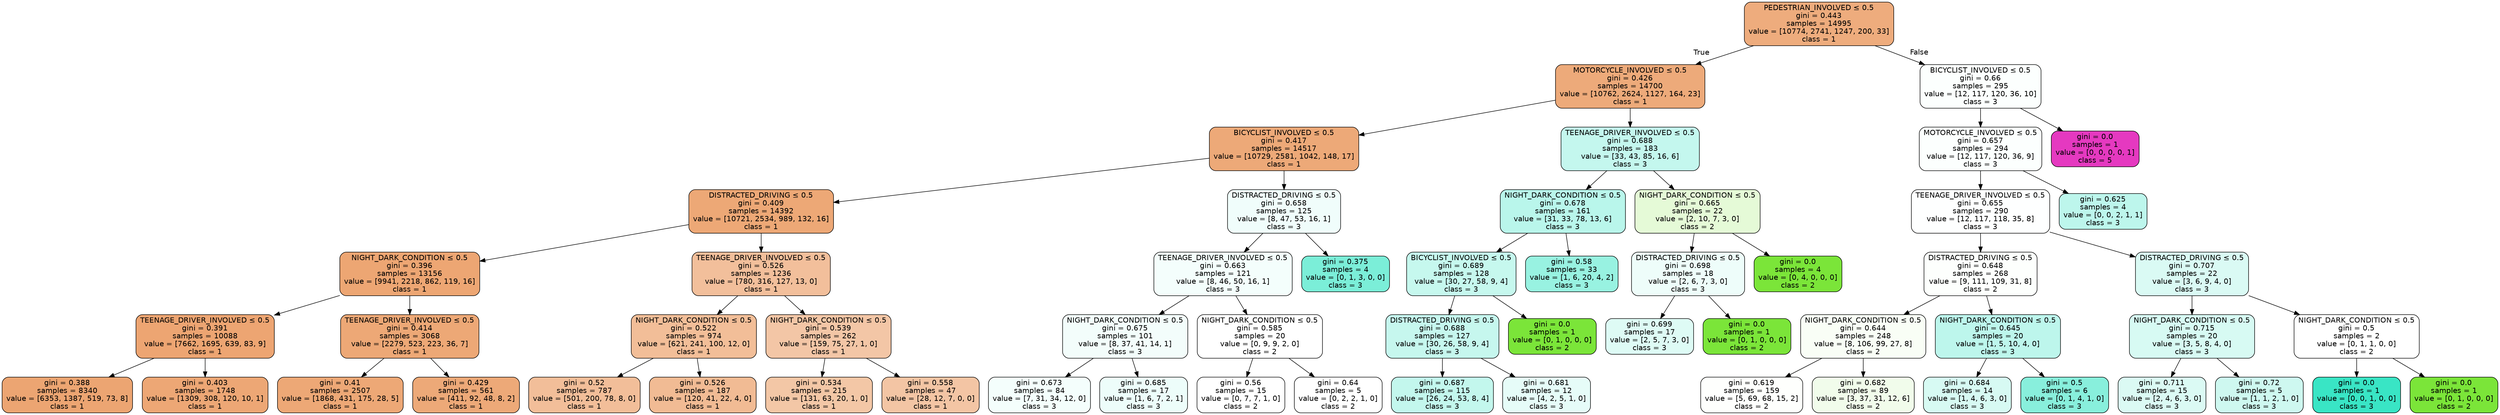 digraph Tree {
node [shape=box, style="filled, rounded", color="black", fontname=helvetica] ;
edge [fontname=helvetica] ;
0 [label=<PEDESTRIAN_INVOLVED &le; 0.5<br/>gini = 0.443<br/>samples = 14995<br/>value = [10774, 2741, 1247, 200, 33]<br/>class = 1>, fillcolor="#eeac7d"] ;
1 [label=<MOTORCYCLE_INVOLVED &le; 0.5<br/>gini = 0.426<br/>samples = 14700<br/>value = [10762, 2624, 1127, 164, 23]<br/>class = 1>, fillcolor="#edaa7a"] ;
0 -> 1 [labeldistance=2.5, labelangle=45, headlabel="True"] ;
2 [label=<BICYCLIST_INVOLVED &le; 0.5<br/>gini = 0.417<br/>samples = 14517<br/>value = [10729, 2581, 1042, 148, 17]<br/>class = 1>, fillcolor="#eda978"] ;
1 -> 2 ;
3 [label=<DISTRACTED_DRIVING &le; 0.5<br/>gini = 0.409<br/>samples = 14392<br/>value = [10721, 2534, 989, 132, 16]<br/>class = 1>, fillcolor="#eda876"] ;
2 -> 3 ;
4 [label=<NIGHT_DARK_CONDITION &le; 0.5<br/>gini = 0.396<br/>samples = 13156<br/>value = [9941, 2218, 862, 119, 16]<br/>class = 1>, fillcolor="#eda673"] ;
3 -> 4 ;
5 [label=<TEENAGE_DRIVER_INVOLVED &le; 0.5<br/>gini = 0.391<br/>samples = 10088<br/>value = [7662, 1695, 639, 83, 9]<br/>class = 1>, fillcolor="#eda572"] ;
4 -> 5 ;
6 [label=<gini = 0.388<br/>samples = 8340<br/>value = [6353, 1387, 519, 73, 8]<br/>class = 1>, fillcolor="#eca572"] ;
5 -> 6 ;
7 [label=<gini = 0.403<br/>samples = 1748<br/>value = [1309, 308, 120, 10, 1]<br/>class = 1>, fillcolor="#eda775"] ;
5 -> 7 ;
8 [label=<TEENAGE_DRIVER_INVOLVED &le; 0.5<br/>gini = 0.414<br/>samples = 3068<br/>value = [2279, 523, 223, 36, 7]<br/>class = 1>, fillcolor="#eda876"] ;
4 -> 8 ;
9 [label=<gini = 0.41<br/>samples = 2507<br/>value = [1868, 431, 175, 28, 5]<br/>class = 1>, fillcolor="#eda876"] ;
8 -> 9 ;
10 [label=<gini = 0.429<br/>samples = 561<br/>value = [411, 92, 48, 8, 2]<br/>class = 1>, fillcolor="#eda978"] ;
8 -> 10 ;
11 [label=<TEENAGE_DRIVER_INVOLVED &le; 0.5<br/>gini = 0.526<br/>samples = 1236<br/>value = [780, 316, 127, 13, 0]<br/>class = 1>, fillcolor="#f2bf9b"] ;
3 -> 11 ;
12 [label=<NIGHT_DARK_CONDITION &le; 0.5<br/>gini = 0.522<br/>samples = 974<br/>value = [621, 241, 100, 12, 0]<br/>class = 1>, fillcolor="#f2be98"] ;
11 -> 12 ;
13 [label=<gini = 0.52<br/>samples = 787<br/>value = [501, 200, 78, 8, 0]<br/>class = 1>, fillcolor="#f2be99"] ;
12 -> 13 ;
14 [label=<gini = 0.526<br/>samples = 187<br/>value = [120, 41, 22, 4, 0]<br/>class = 1>, fillcolor="#f1bb94"] ;
12 -> 14 ;
15 [label=<NIGHT_DARK_CONDITION &le; 0.5<br/>gini = 0.539<br/>samples = 262<br/>value = [159, 75, 27, 1, 0]<br/>class = 1>, fillcolor="#f3c6a6"] ;
11 -> 15 ;
16 [label=<gini = 0.534<br/>samples = 215<br/>value = [131, 63, 20, 1, 0]<br/>class = 1>, fillcolor="#f3c7a6"] ;
15 -> 16 ;
17 [label=<gini = 0.558<br/>samples = 47<br/>value = [28, 12, 7, 0, 0]<br/>class = 1>, fillcolor="#f3c5a4"] ;
15 -> 17 ;
18 [label=<DISTRACTED_DRIVING &le; 0.5<br/>gini = 0.658<br/>samples = 125<br/>value = [8, 47, 53, 16, 1]<br/>class = 3>, fillcolor="#f0fdfb"] ;
2 -> 18 ;
19 [label=<TEENAGE_DRIVER_INVOLVED &le; 0.5<br/>gini = 0.663<br/>samples = 121<br/>value = [8, 46, 50, 16, 1]<br/>class = 3>, fillcolor="#f4fefc"] ;
18 -> 19 ;
20 [label=<NIGHT_DARK_CONDITION &le; 0.5<br/>gini = 0.675<br/>samples = 101<br/>value = [8, 37, 41, 14, 1]<br/>class = 3>, fillcolor="#f3fdfb"] ;
19 -> 20 ;
21 [label=<gini = 0.673<br/>samples = 84<br/>value = [7, 31, 34, 12, 0]<br/>class = 3>, fillcolor="#f4fefc"] ;
20 -> 21 ;
22 [label=<gini = 0.685<br/>samples = 17<br/>value = [1, 6, 7, 2, 1]<br/>class = 3>, fillcolor="#edfdfa"] ;
20 -> 22 ;
23 [label=<NIGHT_DARK_CONDITION &le; 0.5<br/>gini = 0.585<br/>samples = 20<br/>value = [0, 9, 9, 2, 0]<br/>class = 2>, fillcolor="#ffffff"] ;
19 -> 23 ;
24 [label=<gini = 0.56<br/>samples = 15<br/>value = [0, 7, 7, 1, 0]<br/>class = 2>, fillcolor="#ffffff"] ;
23 -> 24 ;
25 [label=<gini = 0.64<br/>samples = 5<br/>value = [0, 2, 2, 1, 0]<br/>class = 2>, fillcolor="#ffffff"] ;
23 -> 25 ;
26 [label=<gini = 0.375<br/>samples = 4<br/>value = [0, 1, 3, 0, 0]<br/>class = 3>, fillcolor="#7beed8"] ;
18 -> 26 ;
27 [label=<TEENAGE_DRIVER_INVOLVED &le; 0.5<br/>gini = 0.688<br/>samples = 183<br/>value = [33, 43, 85, 16, 6]<br/>class = 3>, fillcolor="#c4f7ee"] ;
1 -> 27 ;
28 [label=<NIGHT_DARK_CONDITION &le; 0.5<br/>gini = 0.678<br/>samples = 161<br/>value = [31, 33, 78, 13, 6]<br/>class = 3>, fillcolor="#b9f6eb"] ;
27 -> 28 ;
29 [label=<BICYCLIST_INVOLVED &le; 0.5<br/>gini = 0.689<br/>samples = 128<br/>value = [30, 27, 58, 9, 4]<br/>class = 3>, fillcolor="#c6f8ee"] ;
28 -> 29 ;
30 [label=<DISTRACTED_DRIVING &le; 0.5<br/>gini = 0.688<br/>samples = 127<br/>value = [30, 26, 58, 9, 4]<br/>class = 3>, fillcolor="#c6f7ee"] ;
29 -> 30 ;
31 [label=<gini = 0.687<br/>samples = 115<br/>value = [26, 24, 53, 8, 4]<br/>class = 3>, fillcolor="#c3f7ed"] ;
30 -> 31 ;
32 [label=<gini = 0.681<br/>samples = 12<br/>value = [4, 2, 5, 1, 0]<br/>class = 3>, fillcolor="#e6fcf8"] ;
30 -> 32 ;
33 [label=<gini = 0.0<br/>samples = 1<br/>value = [0, 1, 0, 0, 0]<br/>class = 2>, fillcolor="#7be539"] ;
29 -> 33 ;
34 [label=<gini = 0.58<br/>samples = 33<br/>value = [1, 6, 20, 4, 2]<br/>class = 3>, fillcolor="#98f2e1"] ;
28 -> 34 ;
35 [label=<NIGHT_DARK_CONDITION &le; 0.5<br/>gini = 0.665<br/>samples = 22<br/>value = [2, 10, 7, 3, 0]<br/>class = 2>, fillcolor="#e5fad7"] ;
27 -> 35 ;
36 [label=<DISTRACTED_DRIVING &le; 0.5<br/>gini = 0.698<br/>samples = 18<br/>value = [2, 6, 7, 3, 0]<br/>class = 3>, fillcolor="#eefdfa"] ;
35 -> 36 ;
37 [label=<gini = 0.699<br/>samples = 17<br/>value = [2, 5, 7, 3, 0]<br/>class = 3>, fillcolor="#defbf5"] ;
36 -> 37 ;
38 [label=<gini = 0.0<br/>samples = 1<br/>value = [0, 1, 0, 0, 0]<br/>class = 2>, fillcolor="#7be539"] ;
36 -> 38 ;
39 [label=<gini = 0.0<br/>samples = 4<br/>value = [0, 4, 0, 0, 0]<br/>class = 2>, fillcolor="#7be539"] ;
35 -> 39 ;
40 [label=<BICYCLIST_INVOLVED &le; 0.5<br/>gini = 0.66<br/>samples = 295<br/>value = [12, 117, 120, 36, 10]<br/>class = 3>, fillcolor="#fcfffe"] ;
0 -> 40 [labeldistance=2.5, labelangle=-45, headlabel="False"] ;
41 [label=<MOTORCYCLE_INVOLVED &le; 0.5<br/>gini = 0.657<br/>samples = 294<br/>value = [12, 117, 120, 36, 9]<br/>class = 3>, fillcolor="#fcfffe"] ;
40 -> 41 ;
42 [label=<TEENAGE_DRIVER_INVOLVED &le; 0.5<br/>gini = 0.655<br/>samples = 290<br/>value = [12, 117, 118, 35, 8]<br/>class = 3>, fillcolor="#feffff"] ;
41 -> 42 ;
43 [label=<DISTRACTED_DRIVING &le; 0.5<br/>gini = 0.648<br/>samples = 268<br/>value = [9, 111, 109, 31, 8]<br/>class = 2>, fillcolor="#fdfffd"] ;
42 -> 43 ;
44 [label=<NIGHT_DARK_CONDITION &le; 0.5<br/>gini = 0.644<br/>samples = 248<br/>value = [8, 106, 99, 27, 8]<br/>class = 2>, fillcolor="#f9fef6"] ;
43 -> 44 ;
45 [label=<gini = 0.619<br/>samples = 159<br/>value = [5, 69, 68, 15, 2]<br/>class = 2>, fillcolor="#fefffd"] ;
44 -> 45 ;
46 [label=<gini = 0.682<br/>samples = 89<br/>value = [3, 37, 31, 12, 6]<br/>class = 2>, fillcolor="#f1fceb"] ;
44 -> 46 ;
47 [label=<NIGHT_DARK_CONDITION &le; 0.5<br/>gini = 0.645<br/>samples = 20<br/>value = [1, 5, 10, 4, 0]<br/>class = 3>, fillcolor="#bdf6ec"] ;
43 -> 47 ;
48 [label=<gini = 0.684<br/>samples = 14<br/>value = [1, 4, 6, 3, 0]<br/>class = 3>, fillcolor="#d7faf3"] ;
47 -> 48 ;
49 [label=<gini = 0.5<br/>samples = 6<br/>value = [0, 1, 4, 1, 0]<br/>class = 3>, fillcolor="#88efdc"] ;
47 -> 49 ;
50 [label=<DISTRACTED_DRIVING &le; 0.5<br/>gini = 0.707<br/>samples = 22<br/>value = [3, 6, 9, 4, 0]<br/>class = 3>, fillcolor="#dafaf4"] ;
42 -> 50 ;
51 [label=<NIGHT_DARK_CONDITION &le; 0.5<br/>gini = 0.715<br/>samples = 20<br/>value = [3, 5, 8, 4, 0]<br/>class = 3>, fillcolor="#d7faf3"] ;
50 -> 51 ;
52 [label=<gini = 0.711<br/>samples = 15<br/>value = [2, 4, 6, 3, 0]<br/>class = 3>, fillcolor="#dbfaf4"] ;
51 -> 52 ;
53 [label=<gini = 0.72<br/>samples = 5<br/>value = [1, 1, 2, 1, 0]<br/>class = 3>, fillcolor="#cef8f0"] ;
51 -> 53 ;
54 [label=<NIGHT_DARK_CONDITION &le; 0.5<br/>gini = 0.5<br/>samples = 2<br/>value = [0, 1, 1, 0, 0]<br/>class = 2>, fillcolor="#ffffff"] ;
50 -> 54 ;
55 [label=<gini = 0.0<br/>samples = 1<br/>value = [0, 0, 1, 0, 0]<br/>class = 3>, fillcolor="#39e5c5"] ;
54 -> 55 ;
56 [label=<gini = 0.0<br/>samples = 1<br/>value = [0, 1, 0, 0, 0]<br/>class = 2>, fillcolor="#7be539"] ;
54 -> 56 ;
57 [label=<gini = 0.625<br/>samples = 4<br/>value = [0, 0, 2, 1, 1]<br/>class = 3>, fillcolor="#bdf6ec"] ;
41 -> 57 ;
58 [label=<gini = 0.0<br/>samples = 1<br/>value = [0, 0, 0, 0, 1]<br/>class = 5>, fillcolor="#e539c0"] ;
40 -> 58 ;
}